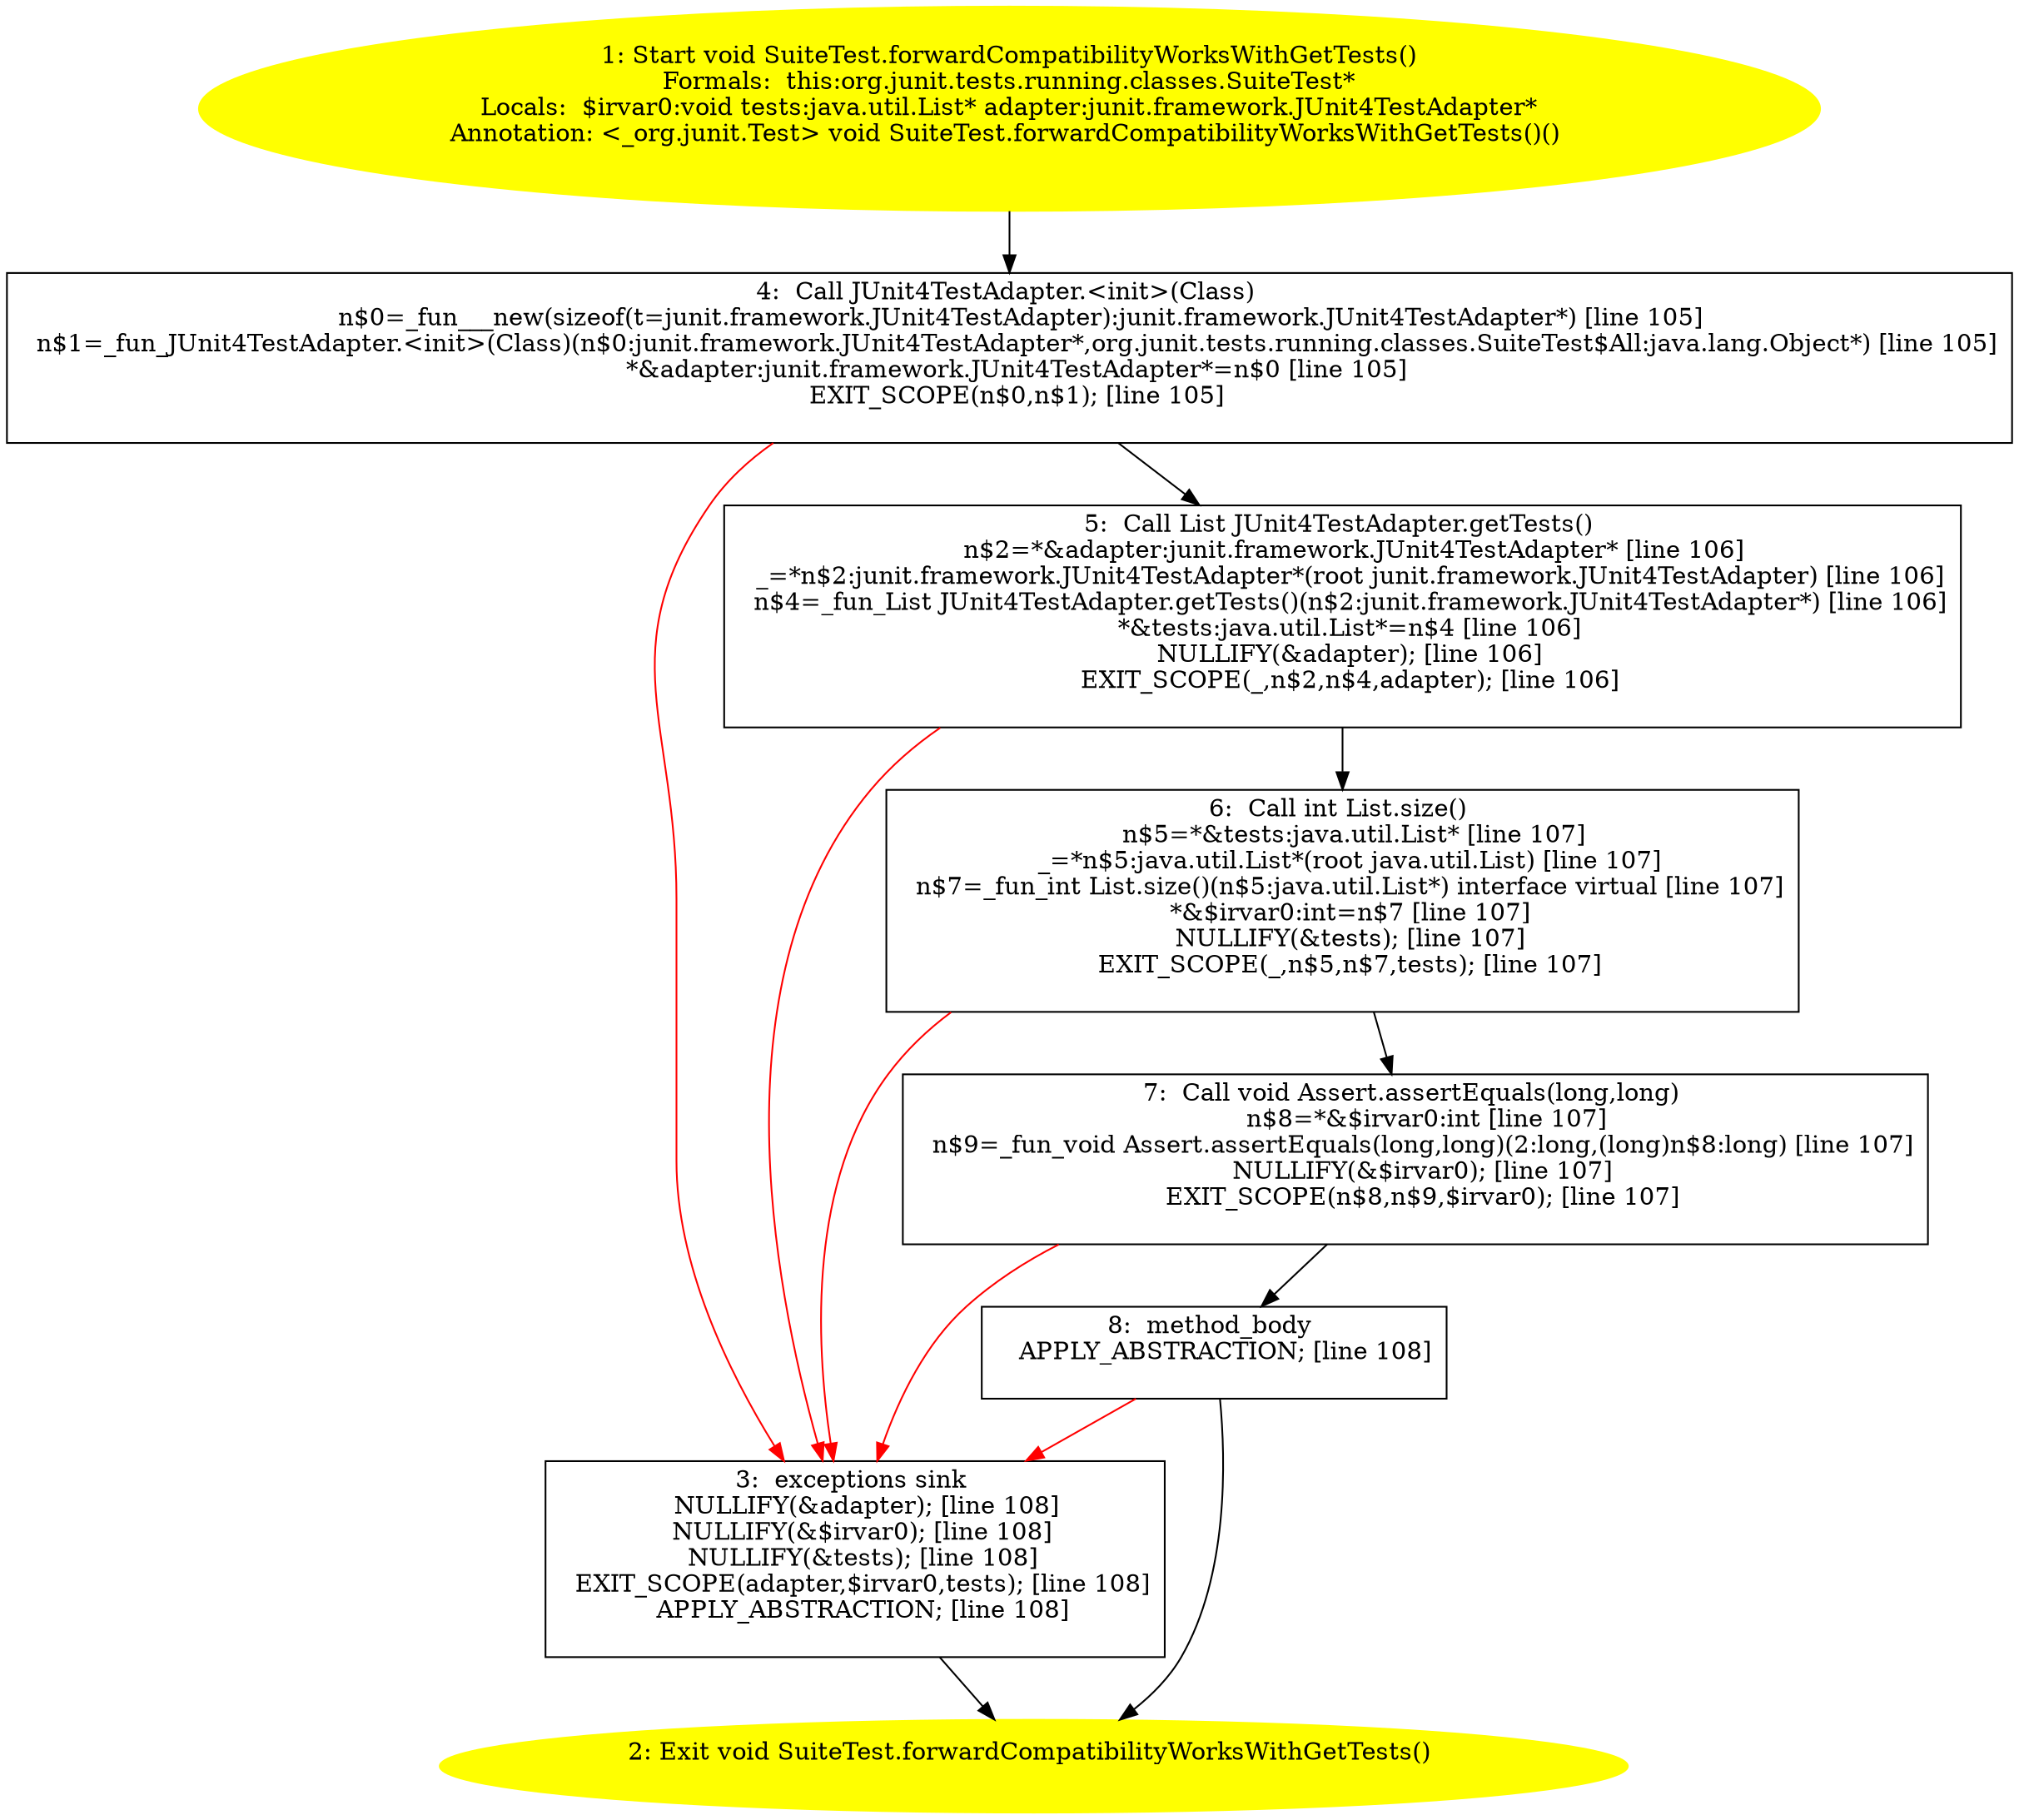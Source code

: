 /* @generated */
digraph cfg {
"org.junit.tests.running.classes.SuiteTest.forwardCompatibilityWorksWithGetTests():void.d33b960db7e5072337afdb201d855f07_1" [label="1: Start void SuiteTest.forwardCompatibilityWorksWithGetTests()\nFormals:  this:org.junit.tests.running.classes.SuiteTest*\nLocals:  $irvar0:void tests:java.util.List* adapter:junit.framework.JUnit4TestAdapter*\nAnnotation: <_org.junit.Test> void SuiteTest.forwardCompatibilityWorksWithGetTests()() \n  " color=yellow style=filled]
	

	 "org.junit.tests.running.classes.SuiteTest.forwardCompatibilityWorksWithGetTests():void.d33b960db7e5072337afdb201d855f07_1" -> "org.junit.tests.running.classes.SuiteTest.forwardCompatibilityWorksWithGetTests():void.d33b960db7e5072337afdb201d855f07_4" ;
"org.junit.tests.running.classes.SuiteTest.forwardCompatibilityWorksWithGetTests():void.d33b960db7e5072337afdb201d855f07_2" [label="2: Exit void SuiteTest.forwardCompatibilityWorksWithGetTests() \n  " color=yellow style=filled]
	

"org.junit.tests.running.classes.SuiteTest.forwardCompatibilityWorksWithGetTests():void.d33b960db7e5072337afdb201d855f07_3" [label="3:  exceptions sink \n   NULLIFY(&adapter); [line 108]\n  NULLIFY(&$irvar0); [line 108]\n  NULLIFY(&tests); [line 108]\n  EXIT_SCOPE(adapter,$irvar0,tests); [line 108]\n  APPLY_ABSTRACTION; [line 108]\n " shape="box"]
	

	 "org.junit.tests.running.classes.SuiteTest.forwardCompatibilityWorksWithGetTests():void.d33b960db7e5072337afdb201d855f07_3" -> "org.junit.tests.running.classes.SuiteTest.forwardCompatibilityWorksWithGetTests():void.d33b960db7e5072337afdb201d855f07_2" ;
"org.junit.tests.running.classes.SuiteTest.forwardCompatibilityWorksWithGetTests():void.d33b960db7e5072337afdb201d855f07_4" [label="4:  Call JUnit4TestAdapter.<init>(Class) \n   n$0=_fun___new(sizeof(t=junit.framework.JUnit4TestAdapter):junit.framework.JUnit4TestAdapter*) [line 105]\n  n$1=_fun_JUnit4TestAdapter.<init>(Class)(n$0:junit.framework.JUnit4TestAdapter*,org.junit.tests.running.classes.SuiteTest$All:java.lang.Object*) [line 105]\n  *&adapter:junit.framework.JUnit4TestAdapter*=n$0 [line 105]\n  EXIT_SCOPE(n$0,n$1); [line 105]\n " shape="box"]
	

	 "org.junit.tests.running.classes.SuiteTest.forwardCompatibilityWorksWithGetTests():void.d33b960db7e5072337afdb201d855f07_4" -> "org.junit.tests.running.classes.SuiteTest.forwardCompatibilityWorksWithGetTests():void.d33b960db7e5072337afdb201d855f07_5" ;
	 "org.junit.tests.running.classes.SuiteTest.forwardCompatibilityWorksWithGetTests():void.d33b960db7e5072337afdb201d855f07_4" -> "org.junit.tests.running.classes.SuiteTest.forwardCompatibilityWorksWithGetTests():void.d33b960db7e5072337afdb201d855f07_3" [color="red" ];
"org.junit.tests.running.classes.SuiteTest.forwardCompatibilityWorksWithGetTests():void.d33b960db7e5072337afdb201d855f07_5" [label="5:  Call List JUnit4TestAdapter.getTests() \n   n$2=*&adapter:junit.framework.JUnit4TestAdapter* [line 106]\n  _=*n$2:junit.framework.JUnit4TestAdapter*(root junit.framework.JUnit4TestAdapter) [line 106]\n  n$4=_fun_List JUnit4TestAdapter.getTests()(n$2:junit.framework.JUnit4TestAdapter*) [line 106]\n  *&tests:java.util.List*=n$4 [line 106]\n  NULLIFY(&adapter); [line 106]\n  EXIT_SCOPE(_,n$2,n$4,adapter); [line 106]\n " shape="box"]
	

	 "org.junit.tests.running.classes.SuiteTest.forwardCompatibilityWorksWithGetTests():void.d33b960db7e5072337afdb201d855f07_5" -> "org.junit.tests.running.classes.SuiteTest.forwardCompatibilityWorksWithGetTests():void.d33b960db7e5072337afdb201d855f07_6" ;
	 "org.junit.tests.running.classes.SuiteTest.forwardCompatibilityWorksWithGetTests():void.d33b960db7e5072337afdb201d855f07_5" -> "org.junit.tests.running.classes.SuiteTest.forwardCompatibilityWorksWithGetTests():void.d33b960db7e5072337afdb201d855f07_3" [color="red" ];
"org.junit.tests.running.classes.SuiteTest.forwardCompatibilityWorksWithGetTests():void.d33b960db7e5072337afdb201d855f07_6" [label="6:  Call int List.size() \n   n$5=*&tests:java.util.List* [line 107]\n  _=*n$5:java.util.List*(root java.util.List) [line 107]\n  n$7=_fun_int List.size()(n$5:java.util.List*) interface virtual [line 107]\n  *&$irvar0:int=n$7 [line 107]\n  NULLIFY(&tests); [line 107]\n  EXIT_SCOPE(_,n$5,n$7,tests); [line 107]\n " shape="box"]
	

	 "org.junit.tests.running.classes.SuiteTest.forwardCompatibilityWorksWithGetTests():void.d33b960db7e5072337afdb201d855f07_6" -> "org.junit.tests.running.classes.SuiteTest.forwardCompatibilityWorksWithGetTests():void.d33b960db7e5072337afdb201d855f07_7" ;
	 "org.junit.tests.running.classes.SuiteTest.forwardCompatibilityWorksWithGetTests():void.d33b960db7e5072337afdb201d855f07_6" -> "org.junit.tests.running.classes.SuiteTest.forwardCompatibilityWorksWithGetTests():void.d33b960db7e5072337afdb201d855f07_3" [color="red" ];
"org.junit.tests.running.classes.SuiteTest.forwardCompatibilityWorksWithGetTests():void.d33b960db7e5072337afdb201d855f07_7" [label="7:  Call void Assert.assertEquals(long,long) \n   n$8=*&$irvar0:int [line 107]\n  n$9=_fun_void Assert.assertEquals(long,long)(2:long,(long)n$8:long) [line 107]\n  NULLIFY(&$irvar0); [line 107]\n  EXIT_SCOPE(n$8,n$9,$irvar0); [line 107]\n " shape="box"]
	

	 "org.junit.tests.running.classes.SuiteTest.forwardCompatibilityWorksWithGetTests():void.d33b960db7e5072337afdb201d855f07_7" -> "org.junit.tests.running.classes.SuiteTest.forwardCompatibilityWorksWithGetTests():void.d33b960db7e5072337afdb201d855f07_8" ;
	 "org.junit.tests.running.classes.SuiteTest.forwardCompatibilityWorksWithGetTests():void.d33b960db7e5072337afdb201d855f07_7" -> "org.junit.tests.running.classes.SuiteTest.forwardCompatibilityWorksWithGetTests():void.d33b960db7e5072337afdb201d855f07_3" [color="red" ];
"org.junit.tests.running.classes.SuiteTest.forwardCompatibilityWorksWithGetTests():void.d33b960db7e5072337afdb201d855f07_8" [label="8:  method_body \n   APPLY_ABSTRACTION; [line 108]\n " shape="box"]
	

	 "org.junit.tests.running.classes.SuiteTest.forwardCompatibilityWorksWithGetTests():void.d33b960db7e5072337afdb201d855f07_8" -> "org.junit.tests.running.classes.SuiteTest.forwardCompatibilityWorksWithGetTests():void.d33b960db7e5072337afdb201d855f07_2" ;
	 "org.junit.tests.running.classes.SuiteTest.forwardCompatibilityWorksWithGetTests():void.d33b960db7e5072337afdb201d855f07_8" -> "org.junit.tests.running.classes.SuiteTest.forwardCompatibilityWorksWithGetTests():void.d33b960db7e5072337afdb201d855f07_3" [color="red" ];
}
